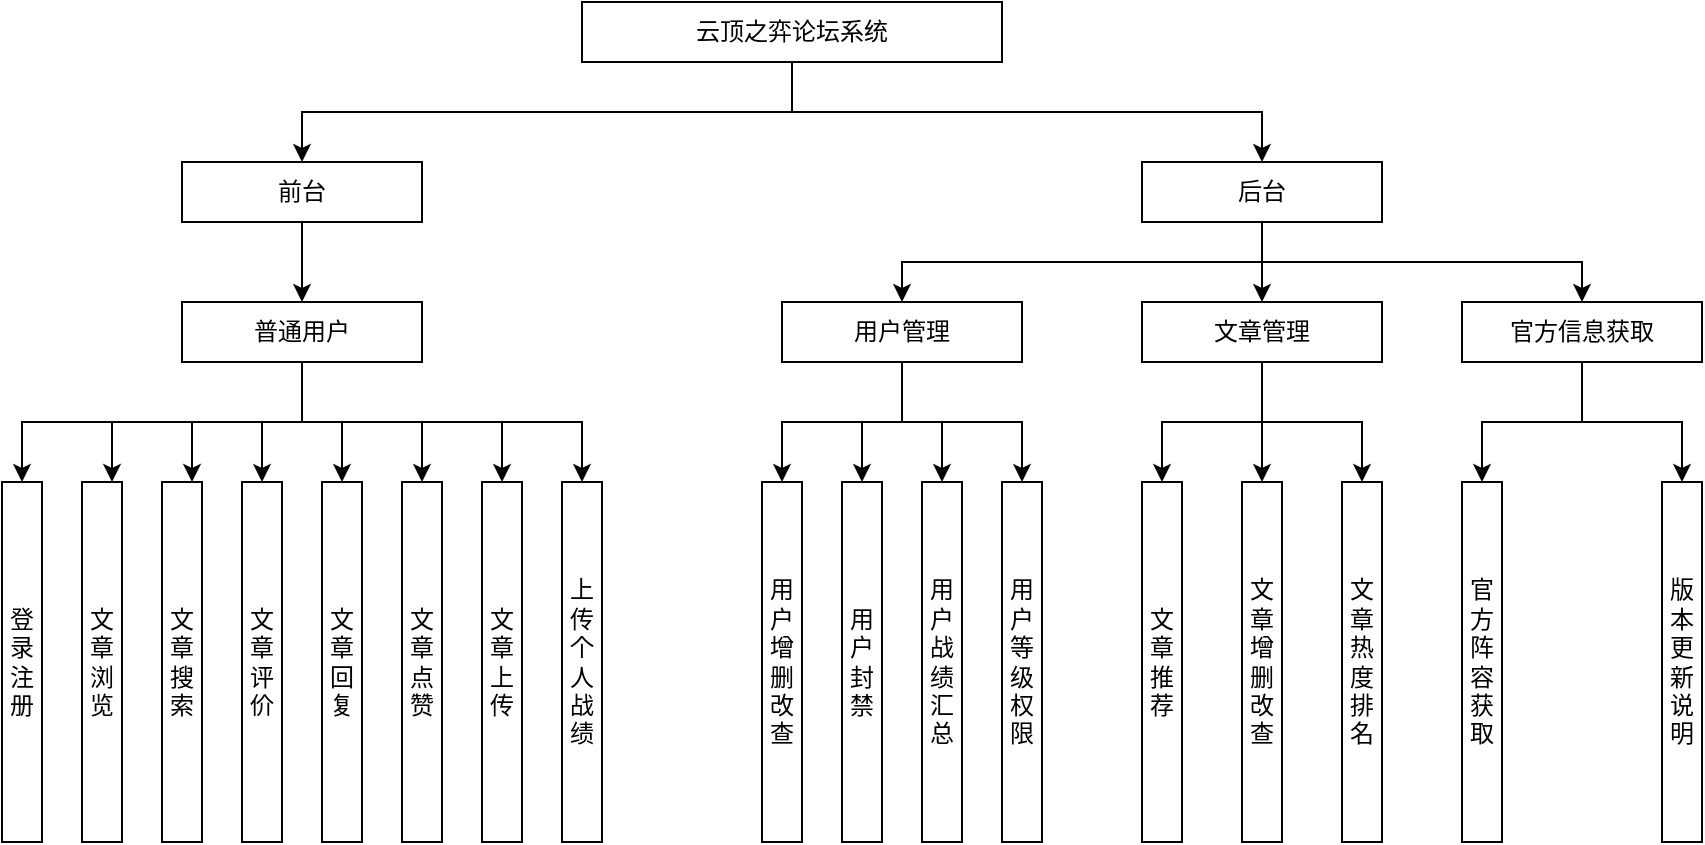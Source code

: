<mxfile version="21.3.8" type="github">
  <diagram name="第 1 页" id="YcJapmtW7sCTgD_TU3Xp">
    <mxGraphModel dx="1018" dy="626" grid="0" gridSize="10" guides="1" tooltips="1" connect="1" arrows="1" fold="1" page="1" pageScale="1" pageWidth="3300" pageHeight="4681" math="0" shadow="0">
      <root>
        <mxCell id="0" />
        <mxCell id="1" parent="0" />
        <mxCell id="c3r5xd-XPRKwciJ5B87w-56" style="edgeStyle=orthogonalEdgeStyle;rounded=0;orthogonalLoop=1;jettySize=auto;html=1;exitX=0.5;exitY=1;exitDx=0;exitDy=0;entryX=0.5;entryY=0;entryDx=0;entryDy=0;" edge="1" parent="1" source="c3r5xd-XPRKwciJ5B87w-1" target="c3r5xd-XPRKwciJ5B87w-7">
          <mxGeometry relative="1" as="geometry" />
        </mxCell>
        <mxCell id="c3r5xd-XPRKwciJ5B87w-57" style="edgeStyle=orthogonalEdgeStyle;rounded=0;orthogonalLoop=1;jettySize=auto;html=1;exitX=0.5;exitY=1;exitDx=0;exitDy=0;entryX=0.5;entryY=0;entryDx=0;entryDy=0;" edge="1" parent="1" source="c3r5xd-XPRKwciJ5B87w-1" target="c3r5xd-XPRKwciJ5B87w-3">
          <mxGeometry relative="1" as="geometry" />
        </mxCell>
        <mxCell id="c3r5xd-XPRKwciJ5B87w-1" value="云顶之弈论坛系统" style="rounded=0;whiteSpace=wrap;html=1;" vertex="1" parent="1">
          <mxGeometry x="480" y="170" width="210" height="30" as="geometry" />
        </mxCell>
        <mxCell id="c3r5xd-XPRKwciJ5B87w-8" style="edgeStyle=orthogonalEdgeStyle;rounded=0;orthogonalLoop=1;jettySize=auto;html=1;exitX=0.5;exitY=1;exitDx=0;exitDy=0;" edge="1" parent="1" source="c3r5xd-XPRKwciJ5B87w-3" target="c3r5xd-XPRKwciJ5B87w-9">
          <mxGeometry relative="1" as="geometry">
            <mxPoint x="339.952" y="340" as="targetPoint" />
          </mxGeometry>
        </mxCell>
        <mxCell id="c3r5xd-XPRKwciJ5B87w-3" value="前台" style="rounded=0;whiteSpace=wrap;html=1;" vertex="1" parent="1">
          <mxGeometry x="280" y="250" width="120" height="30" as="geometry" />
        </mxCell>
        <mxCell id="c3r5xd-XPRKwciJ5B87w-31" style="edgeStyle=orthogonalEdgeStyle;rounded=0;orthogonalLoop=1;jettySize=auto;html=1;exitX=0.5;exitY=1;exitDx=0;exitDy=0;entryX=0.5;entryY=0;entryDx=0;entryDy=0;" edge="1" parent="1" source="c3r5xd-XPRKwciJ5B87w-7" target="c3r5xd-XPRKwciJ5B87w-26">
          <mxGeometry relative="1" as="geometry" />
        </mxCell>
        <mxCell id="c3r5xd-XPRKwciJ5B87w-7" value="后台" style="rounded=0;whiteSpace=wrap;html=1;" vertex="1" parent="1">
          <mxGeometry x="760" y="250" width="120" height="30" as="geometry" />
        </mxCell>
        <mxCell id="c3r5xd-XPRKwciJ5B87w-38" style="edgeStyle=orthogonalEdgeStyle;rounded=0;orthogonalLoop=1;jettySize=auto;html=1;exitX=0.5;exitY=1;exitDx=0;exitDy=0;entryX=0.75;entryY=0;entryDx=0;entryDy=0;" edge="1" parent="1" source="c3r5xd-XPRKwciJ5B87w-9" target="c3r5xd-XPRKwciJ5B87w-11">
          <mxGeometry relative="1" as="geometry" />
        </mxCell>
        <mxCell id="c3r5xd-XPRKwciJ5B87w-39" style="edgeStyle=orthogonalEdgeStyle;rounded=0;orthogonalLoop=1;jettySize=auto;html=1;exitX=0.5;exitY=1;exitDx=0;exitDy=0;entryX=0.75;entryY=0;entryDx=0;entryDy=0;" edge="1" parent="1" source="c3r5xd-XPRKwciJ5B87w-9" target="c3r5xd-XPRKwciJ5B87w-12">
          <mxGeometry relative="1" as="geometry" />
        </mxCell>
        <mxCell id="c3r5xd-XPRKwciJ5B87w-40" style="edgeStyle=orthogonalEdgeStyle;rounded=0;orthogonalLoop=1;jettySize=auto;html=1;exitX=0.5;exitY=1;exitDx=0;exitDy=0;entryX=0.5;entryY=0;entryDx=0;entryDy=0;" edge="1" parent="1" source="c3r5xd-XPRKwciJ5B87w-9" target="c3r5xd-XPRKwciJ5B87w-13">
          <mxGeometry relative="1" as="geometry" />
        </mxCell>
        <mxCell id="c3r5xd-XPRKwciJ5B87w-41" style="edgeStyle=orthogonalEdgeStyle;rounded=0;orthogonalLoop=1;jettySize=auto;html=1;exitX=0.5;exitY=1;exitDx=0;exitDy=0;entryX=0.5;entryY=0;entryDx=0;entryDy=0;" edge="1" parent="1" source="c3r5xd-XPRKwciJ5B87w-9" target="c3r5xd-XPRKwciJ5B87w-10">
          <mxGeometry relative="1" as="geometry" />
        </mxCell>
        <mxCell id="c3r5xd-XPRKwciJ5B87w-42" style="edgeStyle=orthogonalEdgeStyle;rounded=0;orthogonalLoop=1;jettySize=auto;html=1;exitX=0.5;exitY=1;exitDx=0;exitDy=0;entryX=0.5;entryY=0;entryDx=0;entryDy=0;" edge="1" parent="1" source="c3r5xd-XPRKwciJ5B87w-9" target="c3r5xd-XPRKwciJ5B87w-16">
          <mxGeometry relative="1" as="geometry" />
        </mxCell>
        <mxCell id="c3r5xd-XPRKwciJ5B87w-43" style="edgeStyle=orthogonalEdgeStyle;rounded=0;orthogonalLoop=1;jettySize=auto;html=1;exitX=0.5;exitY=1;exitDx=0;exitDy=0;entryX=0.5;entryY=0;entryDx=0;entryDy=0;" edge="1" parent="1" source="c3r5xd-XPRKwciJ5B87w-9" target="c3r5xd-XPRKwciJ5B87w-15">
          <mxGeometry relative="1" as="geometry" />
        </mxCell>
        <mxCell id="c3r5xd-XPRKwciJ5B87w-44" style="edgeStyle=orthogonalEdgeStyle;rounded=0;orthogonalLoop=1;jettySize=auto;html=1;exitX=0.5;exitY=1;exitDx=0;exitDy=0;entryX=0.5;entryY=0;entryDx=0;entryDy=0;" edge="1" parent="1" source="c3r5xd-XPRKwciJ5B87w-9" target="c3r5xd-XPRKwciJ5B87w-14">
          <mxGeometry relative="1" as="geometry" />
        </mxCell>
        <mxCell id="c3r5xd-XPRKwciJ5B87w-45" style="edgeStyle=orthogonalEdgeStyle;rounded=0;orthogonalLoop=1;jettySize=auto;html=1;exitX=0.5;exitY=1;exitDx=0;exitDy=0;entryX=0.5;entryY=0;entryDx=0;entryDy=0;" edge="1" parent="1" source="c3r5xd-XPRKwciJ5B87w-9" target="c3r5xd-XPRKwciJ5B87w-21">
          <mxGeometry relative="1" as="geometry" />
        </mxCell>
        <mxCell id="c3r5xd-XPRKwciJ5B87w-9" value="普通用户" style="rounded=0;whiteSpace=wrap;html=1;" vertex="1" parent="1">
          <mxGeometry x="280" y="320" width="120" height="30" as="geometry" />
        </mxCell>
        <mxCell id="c3r5xd-XPRKwciJ5B87w-10" value="登录注册" style="rounded=0;whiteSpace=wrap;html=1;horizontal=1;verticalAlign=middle;" vertex="1" parent="1">
          <mxGeometry x="190" y="410" width="20" height="180" as="geometry" />
        </mxCell>
        <mxCell id="c3r5xd-XPRKwciJ5B87w-11" value="文章浏览" style="rounded=0;whiteSpace=wrap;html=1;" vertex="1" parent="1">
          <mxGeometry x="230" y="410" width="20" height="180" as="geometry" />
        </mxCell>
        <mxCell id="c3r5xd-XPRKwciJ5B87w-12" value="文章搜索" style="rounded=0;whiteSpace=wrap;html=1;" vertex="1" parent="1">
          <mxGeometry x="270" y="410" width="20" height="180" as="geometry" />
        </mxCell>
        <mxCell id="c3r5xd-XPRKwciJ5B87w-13" value="文章评价" style="rounded=0;whiteSpace=wrap;html=1;" vertex="1" parent="1">
          <mxGeometry x="310" y="410" width="20" height="180" as="geometry" />
        </mxCell>
        <mxCell id="c3r5xd-XPRKwciJ5B87w-14" value="文章上传" style="rounded=0;whiteSpace=wrap;html=1;" vertex="1" parent="1">
          <mxGeometry x="430" y="410" width="20" height="180" as="geometry" />
        </mxCell>
        <mxCell id="c3r5xd-XPRKwciJ5B87w-15" value="文章点赞" style="rounded=0;whiteSpace=wrap;html=1;" vertex="1" parent="1">
          <mxGeometry x="390" y="410" width="20" height="180" as="geometry" />
        </mxCell>
        <mxCell id="c3r5xd-XPRKwciJ5B87w-16" value="文章回复" style="rounded=0;whiteSpace=wrap;html=1;" vertex="1" parent="1">
          <mxGeometry x="350" y="410" width="20" height="180" as="geometry" />
        </mxCell>
        <mxCell id="c3r5xd-XPRKwciJ5B87w-17" value="文章推荐" style="rounded=0;whiteSpace=wrap;html=1;" vertex="1" parent="1">
          <mxGeometry x="760" y="410" width="20" height="180" as="geometry" />
        </mxCell>
        <mxCell id="c3r5xd-XPRKwciJ5B87w-18" value="用户增删改查" style="rounded=0;whiteSpace=wrap;html=1;" vertex="1" parent="1">
          <mxGeometry x="570" y="410" width="20" height="180" as="geometry" />
        </mxCell>
        <mxCell id="c3r5xd-XPRKwciJ5B87w-20" value="官方阵容获取" style="rounded=0;whiteSpace=wrap;html=1;" vertex="1" parent="1">
          <mxGeometry x="920" y="410" width="20" height="180" as="geometry" />
        </mxCell>
        <mxCell id="c3r5xd-XPRKwciJ5B87w-21" value="上传个人战绩" style="rounded=0;whiteSpace=wrap;html=1;" vertex="1" parent="1">
          <mxGeometry x="470" y="410" width="20" height="180" as="geometry" />
        </mxCell>
        <mxCell id="c3r5xd-XPRKwciJ5B87w-22" value="用户封禁" style="rounded=0;whiteSpace=wrap;html=1;" vertex="1" parent="1">
          <mxGeometry x="610" y="410" width="20" height="180" as="geometry" />
        </mxCell>
        <mxCell id="c3r5xd-XPRKwciJ5B87w-23" value="版本更新说明" style="rounded=0;whiteSpace=wrap;html=1;" vertex="1" parent="1">
          <mxGeometry x="1020" y="410" width="20" height="180" as="geometry" />
        </mxCell>
        <mxCell id="c3r5xd-XPRKwciJ5B87w-24" value="用户战绩汇总" style="rounded=0;whiteSpace=wrap;html=1;" vertex="1" parent="1">
          <mxGeometry x="650" y="410" width="20" height="180" as="geometry" />
        </mxCell>
        <mxCell id="c3r5xd-XPRKwciJ5B87w-25" value="用户等级权限" style="rounded=0;whiteSpace=wrap;html=1;" vertex="1" parent="1">
          <mxGeometry x="690" y="410" width="20" height="180" as="geometry" />
        </mxCell>
        <mxCell id="c3r5xd-XPRKwciJ5B87w-46" style="edgeStyle=orthogonalEdgeStyle;rounded=0;orthogonalLoop=1;jettySize=auto;html=1;exitX=0.5;exitY=1;exitDx=0;exitDy=0;entryX=0.5;entryY=0;entryDx=0;entryDy=0;" edge="1" parent="1" source="c3r5xd-XPRKwciJ5B87w-26" target="c3r5xd-XPRKwciJ5B87w-18">
          <mxGeometry relative="1" as="geometry" />
        </mxCell>
        <mxCell id="c3r5xd-XPRKwciJ5B87w-47" style="edgeStyle=orthogonalEdgeStyle;rounded=0;orthogonalLoop=1;jettySize=auto;html=1;exitX=0.5;exitY=1;exitDx=0;exitDy=0;entryX=0.5;entryY=0;entryDx=0;entryDy=0;" edge="1" parent="1" source="c3r5xd-XPRKwciJ5B87w-26" target="c3r5xd-XPRKwciJ5B87w-22">
          <mxGeometry relative="1" as="geometry" />
        </mxCell>
        <mxCell id="c3r5xd-XPRKwciJ5B87w-48" style="edgeStyle=orthogonalEdgeStyle;rounded=0;orthogonalLoop=1;jettySize=auto;html=1;exitX=0.5;exitY=1;exitDx=0;exitDy=0;entryX=0.5;entryY=0;entryDx=0;entryDy=0;" edge="1" parent="1" source="c3r5xd-XPRKwciJ5B87w-26" target="c3r5xd-XPRKwciJ5B87w-24">
          <mxGeometry relative="1" as="geometry" />
        </mxCell>
        <mxCell id="c3r5xd-XPRKwciJ5B87w-49" style="edgeStyle=orthogonalEdgeStyle;rounded=0;orthogonalLoop=1;jettySize=auto;html=1;exitX=0.5;exitY=1;exitDx=0;exitDy=0;entryX=0.5;entryY=0;entryDx=0;entryDy=0;" edge="1" parent="1" source="c3r5xd-XPRKwciJ5B87w-26" target="c3r5xd-XPRKwciJ5B87w-25">
          <mxGeometry relative="1" as="geometry" />
        </mxCell>
        <mxCell id="c3r5xd-XPRKwciJ5B87w-26" value="用户管理" style="rounded=0;whiteSpace=wrap;html=1;" vertex="1" parent="1">
          <mxGeometry x="580" y="320" width="120" height="30" as="geometry" />
        </mxCell>
        <mxCell id="c3r5xd-XPRKwciJ5B87w-50" style="edgeStyle=orthogonalEdgeStyle;rounded=0;orthogonalLoop=1;jettySize=auto;html=1;exitX=0.5;exitY=1;exitDx=0;exitDy=0;entryX=0.5;entryY=0;entryDx=0;entryDy=0;" edge="1" parent="1" source="c3r5xd-XPRKwciJ5B87w-27" target="c3r5xd-XPRKwciJ5B87w-17">
          <mxGeometry relative="1" as="geometry" />
        </mxCell>
        <mxCell id="c3r5xd-XPRKwciJ5B87w-51" style="edgeStyle=orthogonalEdgeStyle;rounded=0;orthogonalLoop=1;jettySize=auto;html=1;exitX=0.5;exitY=1;exitDx=0;exitDy=0;entryX=0.5;entryY=0;entryDx=0;entryDy=0;" edge="1" parent="1" source="c3r5xd-XPRKwciJ5B87w-27" target="c3r5xd-XPRKwciJ5B87w-29">
          <mxGeometry relative="1" as="geometry" />
        </mxCell>
        <mxCell id="c3r5xd-XPRKwciJ5B87w-52" style="edgeStyle=orthogonalEdgeStyle;rounded=0;orthogonalLoop=1;jettySize=auto;html=1;exitX=0.5;exitY=1;exitDx=0;exitDy=0;entryX=0.5;entryY=0;entryDx=0;entryDy=0;" edge="1" parent="1" source="c3r5xd-XPRKwciJ5B87w-27" target="c3r5xd-XPRKwciJ5B87w-30">
          <mxGeometry relative="1" as="geometry" />
        </mxCell>
        <mxCell id="c3r5xd-XPRKwciJ5B87w-27" value="文章管理" style="rounded=0;whiteSpace=wrap;html=1;" vertex="1" parent="1">
          <mxGeometry x="760" y="320" width="120" height="30" as="geometry" />
        </mxCell>
        <mxCell id="c3r5xd-XPRKwciJ5B87w-54" style="edgeStyle=orthogonalEdgeStyle;rounded=0;orthogonalLoop=1;jettySize=auto;html=1;exitX=0.5;exitY=1;exitDx=0;exitDy=0;entryX=0.5;entryY=0;entryDx=0;entryDy=0;" edge="1" parent="1" source="c3r5xd-XPRKwciJ5B87w-28" target="c3r5xd-XPRKwciJ5B87w-20">
          <mxGeometry relative="1" as="geometry" />
        </mxCell>
        <mxCell id="c3r5xd-XPRKwciJ5B87w-55" style="edgeStyle=orthogonalEdgeStyle;rounded=0;orthogonalLoop=1;jettySize=auto;html=1;exitX=0.5;exitY=1;exitDx=0;exitDy=0;entryX=0.5;entryY=0;entryDx=0;entryDy=0;" edge="1" parent="1" source="c3r5xd-XPRKwciJ5B87w-28" target="c3r5xd-XPRKwciJ5B87w-23">
          <mxGeometry relative="1" as="geometry" />
        </mxCell>
        <mxCell id="c3r5xd-XPRKwciJ5B87w-28" value="官方信息获取" style="rounded=0;whiteSpace=wrap;html=1;" vertex="1" parent="1">
          <mxGeometry x="920" y="320" width="120" height="30" as="geometry" />
        </mxCell>
        <mxCell id="c3r5xd-XPRKwciJ5B87w-29" value="文章增删改查" style="rounded=0;whiteSpace=wrap;html=1;" vertex="1" parent="1">
          <mxGeometry x="810" y="410" width="20" height="180" as="geometry" />
        </mxCell>
        <mxCell id="c3r5xd-XPRKwciJ5B87w-30" value="文章热度排名" style="rounded=0;whiteSpace=wrap;html=1;" vertex="1" parent="1">
          <mxGeometry x="860" y="410" width="20" height="180" as="geometry" />
        </mxCell>
        <mxCell id="c3r5xd-XPRKwciJ5B87w-32" value="" style="endArrow=classic;html=1;rounded=0;exitX=0.5;exitY=1;exitDx=0;exitDy=0;entryX=0.5;entryY=0;entryDx=0;entryDy=0;" edge="1" parent="1" source="c3r5xd-XPRKwciJ5B87w-7" target="c3r5xd-XPRKwciJ5B87w-27">
          <mxGeometry width="50" height="50" relative="1" as="geometry">
            <mxPoint x="840" y="480" as="sourcePoint" />
            <mxPoint x="890" y="430" as="targetPoint" />
          </mxGeometry>
        </mxCell>
        <mxCell id="c3r5xd-XPRKwciJ5B87w-34" value="" style="endArrow=classic;html=1;rounded=0;exitX=0.5;exitY=1;exitDx=0;exitDy=0;entryX=0.5;entryY=0;entryDx=0;entryDy=0;" edge="1" parent="1" source="c3r5xd-XPRKwciJ5B87w-7" target="c3r5xd-XPRKwciJ5B87w-28">
          <mxGeometry width="50" height="50" relative="1" as="geometry">
            <mxPoint x="790" y="420" as="sourcePoint" />
            <mxPoint x="840" y="370" as="targetPoint" />
            <Array as="points">
              <mxPoint x="820" y="300" />
              <mxPoint x="980" y="300" />
            </Array>
          </mxGeometry>
        </mxCell>
      </root>
    </mxGraphModel>
  </diagram>
</mxfile>
